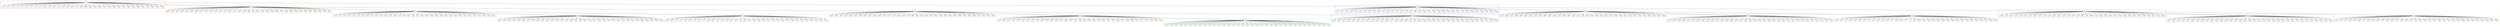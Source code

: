 strict digraph  {
	node [label="\N"];
	subgraph cluster_4 {
		graph [color=grey];
		72 -> 73;
		72 -> 74;
		72 -> 75;
		72 -> 76;
		72 -> 77;
		72 -> 78;
		72 -> 79;
		72 -> 80;
		72 -> 81;
		72 -> 82;
		72 -> 83;
		72 -> 84;
		72 -> 85;
		72 -> 86;
		72 -> 87;
		72 -> 88;
		72 -> 89;
		72 -> 360;
		72 -> 361;
		72 -> 362;
		72 -> 363;
		72 -> 364;
		72 -> 365;
		72 -> 366;
		72 -> 367;
		72 -> 368;
		72 -> 369;
		72 -> 370;
		72 -> 371;
		72 -> 372;
		72 -> 373;
		72 -> 374;
		72 -> 375;
		72 -> 376;
		72 -> 377;
	}
	subgraph cluster_12 {
		graph [color=red];
		216 -> 217;
		216 -> 218;
		216 -> 219;
		216 -> 220;
		216 -> 221;
		216 -> 222;
		216 -> 223;
		216 -> 224;
		216 -> 225;
		216 -> 226;
		216 -> 227;
		216 -> 228;
		216 -> 229;
		216 -> 230;
		216 -> 231;
		216 -> 232;
		216 -> 233;
		216 -> 504;
		216 -> 505;
		216 -> 506;
		216 -> 507;
		216 -> 508;
		216 -> 509;
		216 -> 510;
		216 -> 511;
		216 -> 512;
		216 -> 513;
		216 -> 514;
		216 -> 515;
		216 -> 516;
		216 -> 517;
		216 -> 518;
		216 -> 519;
		216 -> 520;
		216 -> 521;
	}
	subgraph cluster_11 {
		graph [color=yellow];
		198 -> 199;
		198 -> 200;
		198 -> 201;
		198 -> 202;
		198 -> 203;
		198 -> 204;
		198 -> 205;
		198 -> 206;
		198 -> 207;
		198 -> 208;
		198 -> 209;
		198 -> 210;
		198 -> 211;
		198 -> 212;
		198 -> 213;
		198 -> 214;
		198 -> 215;
		198 -> 486;
		198 -> 487;
		198 -> 488;
		198 -> 489;
		198 -> 490;
		198 -> 491;
		198 -> 492;
		198 -> 493;
		198 -> 494;
		198 -> 495;
		198 -> 496;
		198 -> 497;
		198 -> 498;
		198 -> 499;
		198 -> 500;
		198 -> 501;
		198 -> 502;
		198 -> 503;
	}
	subgraph cluster_13 {
		graph [color=green];
		234 -> 235;
		234 -> 236;
		234 -> 237;
		234 -> 238;
		234 -> 239;
		234 -> 240;
		234 -> 241;
		234 -> 242;
		234 -> 243;
		234 -> 244;
		234 -> 245;
		234 -> 246;
		234 -> 247;
		234 -> 248;
		234 -> 249;
		234 -> 250;
		234 -> 251;
		234 -> 522;
		234 -> 523;
		234 -> 524;
		234 -> 525;
		234 -> 526;
		234 -> 527;
		234 -> 528;
		234 -> 529;
		234 -> 530;
		234 -> 531;
		234 -> 532;
		234 -> 533;
		234 -> 534;
		234 -> 535;
		234 -> 536;
		234 -> 537;
		234 -> 538;
		234 -> 539;
	}
	subgraph cluster_14 {
		graph [color=blue];
		252 -> 253;
		252 -> 254;
		252 -> 255;
		252 -> 256;
		252 -> 257;
		252 -> 258;
		252 -> 259;
		252 -> 260;
		252 -> 261;
		252 -> 262;
		252 -> 263;
		252 -> 264;
		252 -> 265;
		252 -> 266;
		252 -> 267;
		252 -> 268;
		252 -> 269;
		252 -> 540;
		252 -> 541;
		252 -> 542;
		252 -> 543;
		252 -> 544;
		252 -> 545;
		252 -> 546;
		252 -> 547;
		252 -> 548;
		252 -> 549;
		252 -> 550;
		252 -> 551;
		252 -> 552;
		252 -> 553;
		252 -> 554;
		252 -> 555;
		252 -> 556;
		252 -> 557;
	}
	subgraph cluster_15 {
		graph [color=orange];
		270 -> 271;
		270 -> 272;
		270 -> 273;
		270 -> 274;
		270 -> 275;
		270 -> 276;
		270 -> 277;
		270 -> 278;
		270 -> 279;
		270 -> 280;
		270 -> 281;
		270 -> 282;
		270 -> 283;
		270 -> 284;
		270 -> 285;
		270 -> 286;
		270 -> 287;
		270 -> 558;
		270 -> 559;
		270 -> 560;
		270 -> 561;
		270 -> 562;
		270 -> 563;
		270 -> 564;
		270 -> 565;
		270 -> 566;
		270 -> 567;
		270 -> 568;
		270 -> 569;
		270 -> 570;
		270 -> 571;
		270 -> 572;
		270 -> 573;
		270 -> 574;
		270 -> 575;
	}
	subgraph cluster_7 {
		graph [color=green];
		126 -> 127;
		126 -> 128;
		126 -> 129;
		126 -> 130;
		126 -> 131;
		126 -> 132;
		126 -> 133;
		126 -> 134;
		126 -> 135;
		126 -> 136;
		126 -> 137;
		126 -> 138;
		126 -> 139;
		126 -> 140;
		126 -> 141;
		126 -> 142;
		126 -> 143;
		126 -> 414;
		126 -> 415;
		126 -> 416;
		126 -> 417;
		126 -> 418;
		126 -> 419;
		126 -> 420;
		126 -> 421;
		126 -> 422;
		126 -> 423;
		126 -> 424;
		126 -> 425;
		126 -> 426;
		126 -> 427;
		126 -> 428;
		126 -> 429;
		126 -> 430;
		126 -> 431;
	}
	subgraph cluster_8 {
		graph [color=blue];
		144 -> 145;
		144 -> 146;
		144 -> 147;
		144 -> 148;
		144 -> 149;
		144 -> 150;
		144 -> 151;
		144 -> 152;
		144 -> 153;
		144 -> 154;
		144 -> 155;
		144 -> 156;
		144 -> 157;
		144 -> 158;
		144 -> 159;
		144 -> 160;
		144 -> 161;
		144 -> 432;
		144 -> 433;
		144 -> 434;
		144 -> 435;
		144 -> 436;
		144 -> 437;
		144 -> 438;
		144 -> 439;
		144 -> 440;
		144 -> 441;
		144 -> 442;
		144 -> 443;
		144 -> 444;
		144 -> 445;
		144 -> 446;
		144 -> 447;
		144 -> 448;
		144 -> 449;
	}
	subgraph cluster_3 {
		graph [color=orange];
		54 -> 55;
		54 -> 56;
		54 -> 57;
		54 -> 58;
		54 -> 59;
		54 -> 60;
		54 -> 61;
		54 -> 62;
		54 -> 63;
		54 -> 64;
		54 -> 65;
		54 -> 66;
		54 -> 67;
		54 -> 68;
		54 -> 69;
		54 -> 70;
		54 -> 71;
		54 -> 342;
		54 -> 343;
		54 -> 344;
		54 -> 345;
		54 -> 346;
		54 -> 347;
		54 -> 348;
		54 -> 349;
		54 -> 350;
		54 -> 351;
		54 -> 352;
		54 -> 353;
		54 -> 354;
		54 -> 355;
		54 -> 356;
		54 -> 357;
		54 -> 358;
		54 -> 359;
	}
	subgraph cluster_10 {
		graph [color=grey];
		180 -> 181;
		180 -> 182;
		180 -> 183;
		180 -> 184;
		180 -> 185;
		180 -> 186;
		180 -> 187;
		180 -> 188;
		180 -> 189;
		180 -> 190;
		180 -> 191;
		180 -> 192;
		180 -> 193;
		180 -> 194;
		180 -> 195;
		180 -> 196;
		180 -> 197;
		180 -> 468;
		180 -> 469;
		180 -> 470;
		180 -> 471;
		180 -> 472;
		180 -> 473;
		180 -> 474;
		180 -> 475;
		180 -> 476;
		180 -> 477;
		180 -> 478;
		180 -> 479;
		180 -> 480;
		180 -> 481;
		180 -> 482;
		180 -> 483;
		180 -> 484;
		180 -> 485;
	}
	subgraph cluster_5 {
		graph [color=yellow];
		90 -> 91;
		90 -> 92;
		90 -> 93;
		90 -> 94;
		90 -> 95;
		90 -> 96;
		90 -> 97;
		90 -> 98;
		90 -> 99;
		90 -> 100;
		90 -> 101;
		90 -> 102;
		90 -> 103;
		90 -> 104;
		90 -> 105;
		90 -> 106;
		90 -> 107;
		90 -> 378;
		90 -> 379;
		90 -> 380;
		90 -> 381;
		90 -> 382;
		90 -> 383;
		90 -> 384;
		90 -> 385;
		90 -> 386;
		90 -> 387;
		90 -> 388;
		90 -> 389;
		90 -> 390;
		90 -> 391;
		90 -> 392;
		90 -> 393;
		90 -> 394;
		90 -> 395;
	}
	subgraph cluster_6 {
		graph [color=red];
		108 -> 109;
		108 -> 110;
		108 -> 111;
		108 -> 112;
		108 -> 113;
		108 -> 114;
		108 -> 115;
		108 -> 116;
		108 -> 117;
		108 -> 118;
		108 -> 119;
		108 -> 120;
		108 -> 121;
		108 -> 122;
		108 -> 123;
		108 -> 124;
		108 -> 125;
		108 -> 396;
		108 -> 397;
		108 -> 398;
		108 -> 399;
		108 -> 400;
		108 -> 401;
		108 -> 402;
		108 -> 403;
		108 -> 404;
		108 -> 405;
		108 -> 406;
		108 -> 407;
		108 -> 408;
		108 -> 409;
		108 -> 410;
		108 -> 411;
		108 -> 412;
		108 -> 413;
	}
	subgraph cluster_9 {
		graph [color=orange];
		162 -> 163;
		162 -> 164;
		162 -> 165;
		162 -> 166;
		162 -> 167;
		162 -> 168;
		162 -> 169;
		162 -> 170;
		162 -> 171;
		162 -> 172;
		162 -> 173;
		162 -> 174;
		162 -> 175;
		162 -> 176;
		162 -> 177;
		162 -> 178;
		162 -> 179;
		162 -> 450;
		162 -> 451;
		162 -> 452;
		162 -> 453;
		162 -> 454;
		162 -> 455;
		162 -> 456;
		162 -> 457;
		162 -> 458;
		162 -> 459;
		162 -> 460;
		162 -> 461;
		162 -> 462;
		162 -> 463;
		162 -> 464;
		162 -> 465;
		162 -> 466;
		162 -> 467;
	}
	subgraph cluster_2 {
		graph [color=blue];
		36 -> 37;
		36 -> 38;
		36 -> 39;
		36 -> 40;
		36 -> 41;
		36 -> 42;
		36 -> 43;
		36 -> 44;
		36 -> 45;
		36 -> 46;
		36 -> 47;
		36 -> 48;
		36 -> 49;
		36 -> 50;
		36 -> 51;
		36 -> 52;
		36 -> 53;
		36 -> 324;
		36 -> 325;
		36 -> 326;
		36 -> 327;
		36 -> 328;
		36 -> 329;
		36 -> 330;
		36 -> 331;
		36 -> 332;
		36 -> 333;
		36 -> 334;
		36 -> 335;
		36 -> 336;
		36 -> 337;
		36 -> 338;
		36 -> 339;
		36 -> 340;
		36 -> 341;
	}
	subgraph cluster_0 {
		graph [color=red];
		0 -> 1;
		0 -> 2;
		0 -> 3;
		0 -> 4;
		0 -> 5;
		0 -> 6;
		0 -> 7;
		0 -> 8;
		0 -> 9;
		0 -> 10;
		0 -> 11;
		0 -> 12;
		0 -> 13;
		0 -> 14;
		0 -> 15;
		0 -> 16;
		0 -> 17;
		0 -> 288;
		0 -> 289;
		0 -> 290;
		0 -> 291;
		0 -> 292;
		0 -> 293;
		0 -> 294;
		0 -> 295;
		0 -> 296;
		0 -> 297;
		0 -> 298;
		0 -> 299;
		0 -> 300;
		0 -> 301;
		0 -> 302;
		0 -> 303;
		0 -> 304;
		0 -> 305;
	}
	subgraph cluster_1 {
		graph [color=green];
		18 -> 19;
		18 -> 20;
		18 -> 21;
		18 -> 22;
		18 -> 23;
		18 -> 24;
		18 -> 25;
		18 -> 26;
		18 -> 27;
		18 -> 28;
		18 -> 29;
		18 -> 30;
		18 -> 31;
		18 -> 32;
		18 -> 33;
		18 -> 34;
		18 -> 35;
		18 -> 306;
		18 -> 307;
		18 -> 308;
		18 -> 309;
		18 -> 310;
		18 -> 311;
		18 -> 312;
		18 -> 313;
		18 -> 314;
		18 -> 315;
		18 -> 316;
		18 -> 317;
		18 -> 318;
		18 -> 319;
		18 -> 320;
		18 -> 321;
		18 -> 322;
		18 -> 323;
	}
	0 -> 36;
	0 -> 162;
	36 -> 108;
	36 -> 234;
	72 -> 18;
	72 -> 180;
	108 -> 90;
	108 -> 252;
	162 -> 72;
	162 -> 198;
	198 -> 144;
	198 -> 270;
	234 -> 54;
	234 -> 216;
	270 -> 126;
}
